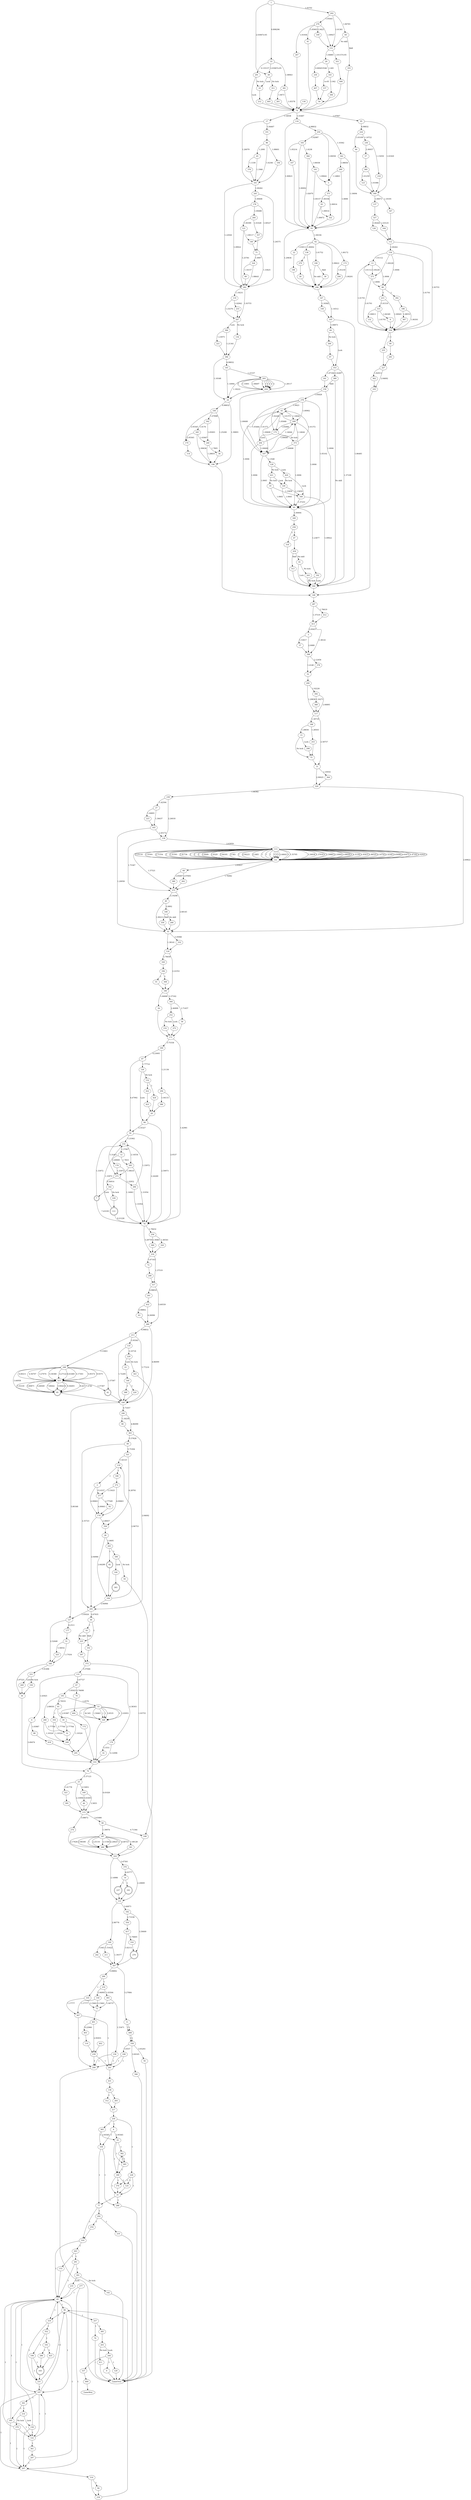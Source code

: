 digraph CityOfThievesPayoffs {
1[label ="1", shape = ellipse];
1->202 [ label = "1.05701"];
1->49 [ label = "2.03067e-05"];
1->33 [ label = "0.898296"];
2[label ="2", shape = ellipse];
2->377 [ label = "15.0337"];
2->174 [ label = "4.00663"];
3[label ="3", shape = ellipse];
3->37 [ label = "1.53017"];
3->398 [ label = "2.0089"];
4[label ="4", shape = ellipse];
4->35 [ label = "2.95565"];
4->339 [ label = "1"];
5[label ="5", shape = ellipse];
5->371;
6[label ="6", shape = ellipse];
6->333 [ label = "3.49474"];
6->88 [ label = "1.03987"];
7[label ="7", shape = doublecircle];
7->78 [ label = "7.43339"];
7->232 [ label = "1.33972"];
8[label ="8", shape = ellipse];
8->334;
9[label ="9", shape = ellipse];
9-> GameOver;
10[label ="10", shape = ellipse];
10->212;
11[label ="11", shape = ellipse];
11->408 [ label = "1"];
11->408 [ label = "1"];
12[label ="12", shape = ellipse];
12->176 [ label = "1.69909"];
12->383 [ label = "1.7653"];
13[label ="13", shape = ellipse];
13->334 [ label = "1.01701"];
13->80 [ label = "1.0006"];
13->273 [ label = "1.00228"];
14[label ="14", shape = ellipse];
14->237 [ label = "1"];
14->191 [ label = "1"];
15[label ="15", shape = ellipse];
15->298 [ label = "Luck"];
15->75 [ label = "No luck"];
16[label ="16", shape = ellipse];
16->333;
17[label ="17", shape = ellipse];
17->161 [ label = "1.26079"];
17->331 [ label = "1.04467"];
18[label ="18", shape = ellipse];
18->102 [ label = "Skill"];
18->225 [ label = "No skill"];
19[label ="19", shape = ellipse];
19->340 [ label = "1.15859"];
19->60 [ label = "1.0065"];
20[label ="20", shape = ellipse];
20->84;
21[label ="21", shape = ellipse];
21->77 [ label = "1"];
21->288 [ label = "1"];
22[label ="22", shape = ellipse];
22->198;
23[label ="23", shape = ellipse];
23->146;
24[label ="24", shape = ellipse];
24->196 [ label = "1.39893"];
24->336 [ label = "4.98832"];
25[label ="25", shape = ellipse];
25->115 [ label = "2.33994"];
25->323 [ label = "1.01778"];
25->169 [ label = "3.53851"];
26[label ="26", shape = ellipse];
26->296;
27[label ="27", shape = ellipse];
27->165 [ label = "1.36437"];
27->223 [ label = "1.44601"];
28[label ="28", shape = ellipse];
28->265 [ label = "1.0695"];
28->104 [ label = "2.64289"];
29[label ="29", shape = ellipse];
29->143 [ label = "1.045"];
29->230 [ label = "0.000453546"];
30[label ="30", shape = ellipse];
30->76;
31[label ="31", shape = ellipse];
31->364 [ label = "1.35916"];
31->329 [ label = "2.90025"];
32[label ="32", shape = ellipse];
32->249;
33[label ="33", shape = ellipse];
33->291 [ label = "0.135157"];
33->49 [ label = "2.03067e-05"];
33->381 [ label = "1.08943"];
34[label ="34", shape = ellipse];
34->171;
35[label ="35", shape = ellipse];
35->382 [ label = "1"];
35->189 [ label = "1"];
35->305 [ label = "1"];
36[label ="36", shape = ellipse];
36->196;
37[label ="37", shape = ellipse];
37->398;
38[label ="38", shape = ellipse];
38->296;
39[label ="39", shape = ellipse];
39->32 [ label = "2.77764"];
39->249 [ label = "1.10324"];
40[label ="40", shape = ellipse];
40->168 [ label = "2.0892"];
40->91 [ label = "1.90213"];
41[label ="41", shape = ellipse];
41->74;
42[label ="42", shape = doublecircle];
42->100;
43[label ="43", shape = ellipse];
43->107 [ label = "1.00608"];
43->209 [ label = "1.14644"];
43->60 [ label = "1.0006"];
43->175 [ label = "1.05068"];
44[label ="44", shape = ellipse];
44->18 [ label = "1"];
44->225 [ label = "1"];
45[label ="45", shape = ellipse];
45->376 [ label = "1.1339"];
45->161 [ label = "1.1946"];
46[label ="46", shape = ellipse];
46->115;
47[label ="47", shape = ellipse];
47->430;
48[label ="48", shape = ellipse];
48->321 [ label = "5.75304"];
48->205 [ label = "2.35723"];
49[label ="49", shape = ellipse];
49->10 [ label = "Luck"];
49->311 [ label = "No luck"];
50[label ="50", shape = ellipse];
50->232 [ label = "1.21062"];
50->271 [ label = "5.31411"];
50->78 [ label = "2.24269"];
51[label ="51", shape = ellipse];
51->348 [ label = "1.17434"];
51->325 [ label = "3.34032"];
52[label ="52", shape = ellipse];
52->200;
53[label ="53", shape = ellipse];
53->328 [ label = "1"];
53->328 [ label = "1.83951"];
53->39 [ label = "2.01987"];
53->328 [ label = "1"];
53->328 [ label = "34.545"];
53->328 [ label = "1.50461"];
53->328 [ label = "1"];
53->328 [ label = "1"];
53->328 [ label = "3.8535"];
54[label ="54", shape = ellipse];
54->74;
55[label ="55", shape = ellipse];
55->180;
56[label ="56", shape = ellipse];
56-> GameOver;
57[label ="57", shape = ellipse];
57->360;
58[label ="58", shape = ellipse];
58->171;
59[label ="59", shape = ellipse];
59-> GameOver;
60[label ="60", shape = ellipse];
60->192 [ label = "1.23877"];
60->349 [ label = "1.00004"];
61[label ="61", shape = ellipse];
61->350 [ label = "1"];
61->172 [ label = "1"];
62[label ="62", shape = ellipse];
62->136 [ label = "1.00002"];
62->190 [ label = "1.01752"];
62->296 [ label = "1.09622"];
62->22 [ label = "1.03013"];
62->173 [ label = "1.00172"];
63[label ="63", shape = ellipse];
63->280;
64[label ="64", shape = ellipse];
64->353 [ label = "Luck"];
64->309 [ label = "No luck"];
65[label ="65", shape = ellipse];
65->96 [ label = "1"];
65->197 [ label = "1"];
65->319 [ label = "1"];
66[label ="66", shape = ellipse];
66->300;
67[label ="67", shape = ellipse];
67->79 [ label = "2.76698"];
67->195 [ label = "1.95925"];
68[label ="68", shape = ellipse];
68->262 [ label = "2.07693"];
68->380 [ label = "2.85607"];
69[label ="69", shape = ellipse];
69->355 [ label = "Skill"];
69->151 [ label = "No skill"];
70[label ="70", shape = ellipse];
70-> GameOver;
71[label ="71", shape = ellipse];
71->324 [ label = "1.0997"];
71->282 [ label = "1.33625"];
72[label ="72", shape = ellipse];
72->208;
73[label ="73", shape = ellipse];
73->401;
74[label ="74", shape = ellipse];
74->95 [ label = "1.07847"];
74->17 [ label = "1.14938"];
74->116 [ label = "1.03487"];
75[label ="75", shape = ellipse];
75->31;
76[label ="76", shape = ellipse];
76->25 [ label = "2.37123"];
76->115 [ label = "4.41626"];
77[label ="77", shape = ellipse];
77->310 [ label = "1"];
77->292 [ label = "1"];
78[label ="78", shape = ellipse];
78->256 [ label = "1.78432"];
78->216 [ label = "5.28759"];
79[label ="79", shape = ellipse];
79->404;
80[label ="80", shape = ellipse];
80->215 [ label = "1"];
80->392 [ label = "1"];
81[label ="81", shape = ellipse];
81->304 [ label = "Luck"];
81->243 [ label = "No luck"];
82[label ="82", shape = doublecircle];
82->104;
83[label ="83", shape = ellipse];
83->93 [ label = "1.00672"];
83->322 [ label = "1.00014"];
84[label ="84", shape = ellipse];
84->50 [ label = "2.35327"];
84->78 [ label = "2.59973"];
85[label ="85", shape = doublecircle];
85->100;
86[label ="86", shape = ellipse];
86->161 [ label = "1.02381"];
86->194 [ label = "1.08601"];
86->45 [ label = "1.2081"];
87[label ="87", shape = ellipse];
87->120 [ label = "1.77714"];
87->50 [ label = "4.47992"];
88[label ="88", shape = ellipse];
88->418;
89[label ="89", shape = ellipse];
89->282;
90[label ="90", shape = ellipse];
90->187 [ label = "1.39974"];
90->199 [ label = "4.71364"];
91[label ="91", shape = ellipse];
91->332 [ label = "3.35946"];
91->124 [ label = "1.38141"];
92[label ="92", shape = ellipse];
92->174;
93[label ="93", shape = ellipse];
93->62 [ label = "1.06104"];
93->296 [ label = "1.29836"];
94[label ="94", shape = ellipse];
94->234;
95[label ="95", shape = ellipse];
95->224 [ label = "4.98832"];
95->300 [ label = "1.01929"];
96[label ="96", shape = ellipse];
96->197 [ label = "1"];
96->319 [ label = "1"];
96->257 [ label = "1"];
97[label ="97", shape = ellipse];
97->353;
98[label ="98", shape = ellipse];
98->363;
99[label ="99", shape = ellipse];
99->285;
100[label ="100", shape = ellipse];
100->127 [ label = "5.80348"];
100->246 [ label = "4.71057"];
101[label ="101", shape = ellipse];
101->5 [ label = "1.00642"];
101->93 [ label = "1.00157"];
102[label ="102", shape = ellipse];
102->372;
103[label ="103", shape = ellipse];
103->148;
104[label ="104", shape = ellipse];
104->118 [ label = "2.96753"];
104->205 [ label = "2.04966"];
105[label ="105", shape = ellipse];
105->304 [ label = "1.86485"];
105->64 [ label = "1.00873"];
106[label ="106", shape = ellipse];
106->231 [ label = "1"];
106->163 [ label = "1"];
107[label ="107", shape = ellipse];
107->128 [ label = "1.3548"];
107->60 [ label = "1.0065"];
108[label ="108", shape = ellipse];
108->201 [ label = "1"];
108->299 [ label = "1"];
109[label ="109", shape = ellipse];
109->151;
110[label ="110", shape = ellipse];
110->239;
111[label ="111", shape = doublecircle];
111->78 [ label = "8.21226"];
111->232 [ label = "1.33972"];
112[label ="112", shape = ellipse];
112->154 [ label = "1.00262"];
112->334 [ label = "1.93755"];
113[label ="113", shape = ellipse];
113->141 [ label = "1.24838"];
113->141 [ label = "1.37018"];
113->141 [ label = "1"];
113->141 [ label = "1.59883"];
113->141 [ label = "2.10904"];
113->141 [ label = "1.69838"];
113->141 [ label = "1"];
113->141 [ label = "2.31192"];
113->141 [ label = "1.93415"];
113->141 [ label = "1.86525"];
113->141 [ label = "2.14754"];
113->141 [ label = "2.32345"];
113->141 [ label = "5.83696"];
113->375 [ label = "1.57521"];
113->141 [ label = "2.63475"];
113->141 [ label = "1.47162"];
113->141 [ label = "2.02925"];
113->141 [ label = "1"];
113->141 [ label = "2.25116"];
113->141 [ label = "1.55501"];
113->141 [ label = "2.71554"];
113->141 [ label = "1"];
113->141 [ label = "1.31593"];
113->141 [ label = "1.41734"];
113->141 [ label = "1"];
113->141 [ label = "1"];
113->141 [ label = "1"];
113->141 [ label = "1.6449"];
113->141 [ label = "1.8329"];
113->141 [ label = "1.64181"];
113->141 [ label = "2.583"];
113->141 [ label = "1"];
113->141 [ label = "2.04225"];
113->141 [ label = "2.2483"];
113->141 [ label = "1"];
113->141 [ label = "1"];
113->141 [ label = "1"];
113->141 [ label = "1"];
113->141 [ label = "1"];
113->141 [ label = "1"];
113->141 [ label = "2.44643"];
113->141 [ label = "1"];
113->141 [ label = "1.55705"];
114[label ="114", shape = ellipse];
114->196;
115[label ="115", shape = ellipse];
115->274 [ label = "3.08672"];
115->90 [ label = "3.41666"];
116[label ="116", shape = ellipse];
116->250 [ label = "4.98832"];
116->93 [ label = "1.00823"];
117[label ="117", shape = ellipse];
117->31 [ label = "2.58757"];
117->188 [ label = "1.39719"];
118[label ="118", shape = ellipse];
118->2 [ label = "1"];
118->166 [ label = "1"];
119[label ="119", shape = ellipse];
119->247 [ label = "1.23276"];
119->233 [ label = "1.02942"];
120[label ="120", shape = ellipse];
120->84 [ label = "Luck"];
120->152 [ label = "No luck"];
121[label ="121", shape = ellipse];
121->140 [ label = "1.00117"];
121->282 [ label = "1.25781"];
122[label ="122", shape = ellipse];
122->197 [ label = "1"];
122->361 [ label = "1"];
123[label ="123", shape = ellipse];
123->300;
124[label ="124", shape = ellipse];
124->180 [ label = "2.22352"];
124->326 [ label = "2.78458"];
125[label ="125", shape = ellipse];
125->21;
126[label ="126", shape = ellipse];
126->112;
127[label ="127", shape = ellipse];
127->177 [ label = "6.2511"];
127->348 [ label = "2.52648"];
128[label ="128", shape = ellipse];
128->420 [ label = "Luck"];
128->421 [ label = "No luck"];
129[label ="129", shape = ellipse];
129-> GameOver;
130[label ="130", shape = ellipse];
130->74;
131[label ="131", shape = ellipse];
131->6 [ label = "1.43925"];
131->179 [ label = "4.38303"];
131->67 [ label = "2.67727"];
132[label ="132", shape = ellipse];
132->334;
133[label ="133", shape = ellipse];
133->160 [ label = "2.98778"];
133->182 [ label = "3.44873"];
134[label ="134", shape = ellipse];
134->396;
135[label ="135", shape = ellipse];
135->100 [ label = "1.72285"];
135->229 [ label = "3.10718"];
136[label ="136", shape = ellipse];
136->296 [ label = "1"];
136->270 [ label = "1"];
137[label ="137", shape = ellipse];
137->327;
138[label ="138", shape = ellipse];
138->283 [ label = "1"];
138->312 [ label = "1"];
139[label ="139", shape = ellipse];
139->375 [ label = "1.75367"];
139->113 [ label = "2.63959"];
140[label ="140", shape = ellipse];
140->71;
141[label ="141", shape = ellipse];
141->375 [ label = "1.76082"];
141->68 [ label = "2.93937"];
142[label ="142", shape = ellipse];
142-> GameOver;
143[label ="143", shape = ellipse];
143->306 [ label = "1.042"];
143->157 [ label = "1e-05"];
144[label ="144", shape = ellipse];
144->303;
145[label ="145", shape = ellipse];
145->293 [ label = "1.21537"];
145->24 [ label = "1.14904"];
146[label ="146", shape = ellipse];
146->388 [ label = "1"];
146->220 [ label = "1"];
147[label ="147", shape = ellipse];
147->338 [ label = "1.18382"];
147->105 [ label = "1.14512"];
148[label ="148", shape = ellipse];
148->287;
149[label ="149", shape = ellipse];
149->60 [ label = "1.0065"];
149->340 [ label = "1.15859"];
150[label ="150", shape = ellipse];
150->367 [ label = "1.17777"];
150->73 [ label = "3.15661"];
151[label ="151", shape = ellipse];
151->351 [ label = "1.01157e-05"];
151->29 [ label = "1.04885"];
152[label ="152", shape = ellipse];
152->422 [ label = "1"];
152->424 [ label = "1"];
153[label ="153", shape = ellipse];
153->65;
154[label ="154", shape = ellipse];
154->273 [ label = "1.00228"];
154->334 [ label = "1.01701"];
154->13 [ label = "1.01112"];
154->80 [ label = "1.0006"];
155[label ="155", shape = ellipse];
155->171;
156[label ="156", shape = ellipse];
156->299 [ label = "1"];
156->201 [ label = "1"];
157[label ="157", shape = ellipse];
157->54;
158[label ="158", shape = ellipse];
158->65 [ label = "1"];
158->122 [ label = "1"];
158->207 [ label = "1"];
159[label ="159", shape = ellipse];
159->278 [ label = "1.05828"];
159->107 [ label = "1.00608"];
159->60 [ label = "1.0006"];
160[label ="160", shape = ellipse];
160->242 [ label = "3.043"];
160->211 [ label = "1.51622"];
160->307 [ label = "1.39377"];
161[label ="161", shape = ellipse];
161->245 [ label = "1.00262"];
161->282 [ label = "1.22926"];
162[label ="162", shape = ellipse];
162->7 [ label = "Luck"];
162->226 [ label = "No luck"];
163[label ="163", shape = doublecircle];
163->231;
164[label ="164", shape = ellipse];
164->112;
165[label ="165", shape = ellipse];
165->139 [ label = "2.45172"];
165->91 [ label = "1.20958"];
166[label ="166", shape = ellipse];
166->272;
167[label ="167", shape = ellipse];
167->93;
168[label ="168", shape = ellipse];
168->359 [ label = "Skill"];
168->266 [ label = "No skill"];
169[label ="169", shape = ellipse];
169->46 [ label = "3.61605"];
169->115 [ label = "3.5855"];
170[label ="170", shape = ellipse];
170->114;
171[label ="171", shape = ellipse];
171->399 [ label = "3.75558"];
171->78 [ label = "1.42981"];
172[label ="172", shape = ellipse];
172->333;
173[label ="173", shape = ellipse];
173->206 [ label = "1.01218"];
173->296 [ label = "1.00201"];
174[label ="174", shape = ellipse];
174->205 [ label = "2.04966"];
174->356 [ label = "2.48457"];
175[label ="175", shape = ellipse];
175->204 [ label = "Luck"];
175->373 [ label = "No luck"];
176[label ="176", shape = ellipse];
176->271 [ label = "1.33972"];
176->78 [ label = "1.14061"];
177[label ="177", shape = ellipse];
177->51;
178[label ="178", shape = ellipse];
178->282 [ label = "1.09922"];
178->140 [ label = "1.00527"];
178->264 [ label = "1.00488"];
179[label ="179", shape = ellipse];
179->333 [ label = "4.12096"];
179->16 [ label = "5.5551"];
180[label ="180", shape = ellipse];
180->344 [ label = "3.37162"];
180->34 [ label = "1.64666"];
181[label ="181", shape = ellipse];
181->159;
182[label ="182", shape = ellipse];
182->279 [ label = "3.59009"];
182->354 [ label = "2.73338"];
183[label ="183", shape = ellipse];
183->366 [ label = "1.0238"];
183->93 [ label = "1.00002"];
183->167 [ label = "1.05214"];
184[label ="184", shape = ellipse];
184->55 [ label = "1"];
184->308 [ label = "1"];
185[label ="185", shape = ellipse];
185->122 [ label = "1"];
185->65 [ label = "1"];
185->207 [ label = "1"];
186[label ="186", shape = ellipse];
186->387 [ label = "1.08551"];
186->334 [ label = "1.06301"];
187[label ="187", shape = ellipse];
187->260 [ label = "2.96508"];
187->260 [ label = "1"];
187->260 [ label = "2.25116"];
187->260 [ label = "2.11583"];
187->260 [ label = "2.24625"];
187->341 [ label = "1.08128"];
187->260 [ label = "1"];
187->260 [ label = "4.46723"];
187->260 [ label = "2.17626"];
188[label ="188", shape = ellipse];
188->253 [ label = "1.28503"];
188->15 [ label = "1.28656"];
189[label ="189", shape = ellipse];
189->21 [ label = "1"];
189->374 [ label = "1"];
189->125 [ label = "1"];
190[label ="190", shape = ellipse];
190->38 [ label = "Skill"];
190->296 [ label = "No skill"];
191[label ="191", shape = doublecircle];
191->133;
192[label ="192", shape = ellipse];
192->304 [ label = "Luck"];
192->304 [ label = "No luck"];
193[label ="193", shape = ellipse];
193->286 [ label = "1"];
193->425 [ label = "1"];
194[label ="194", shape = ellipse];
194->161;
195[label ="195", shape = ellipse];
195->53 [ label = "1.4579"];
195->268 [ label = "2.68658"];
195->61 [ label = "2.79555"];
196[label ="196", shape = ellipse];
196->148;
197[label ="197", shape = ellipse];
197->301 [ label = "1"];
197->122 [ label = "1"];
197->65 [ label = "1"];
197->207 [ label = "1"];
198[label ="198", shape = ellipse];
198->296;
199[label ="199", shape = ellipse];
199->222;
200[label ="200", shape = ellipse];
200->117 [ label = "1.29836"];
200->394 [ label = "1.92226"];
201[label ="201", shape = ellipse];
201->431;
202[label ="202", shape = ellipse];
202->151 [ label = "1.01361"];
202->69 [ label = "1.06765"];
202->276 [ label = "1.05441"];
203[label ="203", shape = ellipse];
203->244 [ label = "Luck"];
203->411 [ label = "No luck"];
204[label ="204", shape = ellipse];
204->43 [ label = "1.01372"];
204->107 [ label = "1.00608"];
204->209 [ label = "1.14644"];
204->60 [ label = "1.0006"];
205[label ="205", shape = ellipse];
205->44 [ label = "2.67935"];
205->127 [ label = "1.05024"];
206[label ="206", shape = ellipse];
206->296;
207[label ="207", shape = ellipse];
207->314;
208[label ="208", shape = ellipse];
208->317;
209[label ="209", shape = ellipse];
209->175 [ label = "1.05068"];
209->60 [ label = "1.0006"];
209->107 [ label = "1.00608"];
209->43 [ label = "1.01372"];
210[label ="210", shape = ellipse];
210-> GameOver;
211[label ="211", shape = ellipse];
211->307;
212[label ="212", shape = ellipse];
212->74;
213[label ="213", shape = ellipse];
213->248 [ label = "3.15903"];
213->100 [ label = "5.77219"];
213->135 [ label = "2.95565"];
214[label ="214", shape = ellipse];
214->158 [ label = "Luck"];
214->379 [ label = "No luck"];
215[label ="215", shape = ellipse];
215->315 [ label = "1.01519"];
215->334 [ label = "1.00045"];
216[label ="216", shape = ellipse];
216->72 [ label = "5.47163"];
216->317 [ label = "1.37519"];
217[label ="217", shape = ellipse];
217->259;
218[label ="218", shape = ellipse];
218->300;
219[label ="219", shape = ellipse];
219->393 [ label = "1.03504"];
219->150 [ label = "2.94993"];
220[label ="220", shape = ellipse];
220->100;
221[label ="221", shape = ellipse];
221->396;
222[label ="222", shape = ellipse];
222->133 [ label = "2.14986"];
222->370 [ label = "3.47561"];
223[label ="223", shape = ellipse];
223->165;
224[label ="224", shape = ellipse];
224->66 [ label = "1.03109"];
224->236 [ label = "1.10722"];
225[label ="225", shape = ellipse];
225->397;
226[label ="226", shape = ellipse];
226->111;
227[label ="227", shape = ellipse];
227->362 [ label = "1.82913"];
227->103 [ label = "2.04692"];
228[label ="228", shape = ellipse];
228->125 [ label = "1"];
228->374 [ label = "1"];
228->21 [ label = "1"];
229[label ="229", shape = ellipse];
229->23 [ label = "Luck"];
229->343 [ label = "No luck"];
230[label ="230", shape = ellipse];
230->407;
231[label ="231", shape = ellipse];
231->96 [ label = "1"];
231->197 [ label = "1"];
232[label ="232", shape = ellipse];
232->12 [ label = "1.37907"];
232->383 [ label = "2.14554"];
233[label ="233", shape = ellipse];
233->247;
234[label ="234", shape = ellipse];
234->96;
235[label ="235", shape = ellipse];
235->65;
236[label ="236", shape = ellipse];
236->218 [ label = "1.15059"];
236->57 [ label = "1.00057"];
237[label ="237", shape = doublecircle];
237->133;
238[label ="238", shape = ellipse];
238->139 [ label = "2.24018"];
238->27 [ label = "1.42594"];
239[label ="239", shape = ellipse];
239->299 [ label = "1"];
239->201 [ label = "1"];
240[label ="240", shape = ellipse];
240->196 [ label = "1.28835"];
240->36 [ label = "1.7805"];
241[label ="241", shape = ellipse];
241->432;
242[label ="242", shape = ellipse];
242->307;
243[label ="243", shape = ellipse];
243->304;
244[label ="244", shape = ellipse];
244->129 [ label = "1"];
244->337 [ label = "1"];
244->9 [ label = "1"];
245[label ="245", shape = ellipse];
245->282 [ label = "1.26575"];
245->178 [ label = "1.00608"];
246[label ="246", shape = ellipse];
246->363 [ label = "4.86099"];
246->98 [ label = "1.18259"];
247[label ="247", shape = ellipse];
247->384 [ label = "Luck"];
247->134 [ label = "No luck"];
248[label ="248", shape = ellipse];
248->433 [ label = "5.85572"];
248->433 [ label = "9.9375"];
248->433 [ label = "6.60211"];
248->433 [ label = "4.56707"];
248->433 [ label = "3.27074"];
248->433 [ label = "6.36368"];
248->42 [ label = "3.37367"];
248->433 [ label = "4.27122"];
248->433 [ label = "6.61469"];
248->433 [ label = "5.17303"];
248->85 [ label = "3.44958"];
249[label ="249", shape = ellipse];
249->295;
250[label ="250", shape = ellipse];
250->342 [ label = "1.10362"];
250->5 [ label = "1.00058"];
250->183 [ label = "1.02087"];
251[label ="251", shape = ellipse];
251->269 [ label = "Luck"];
251->330 [ label = "No luck"];
252[label ="252", shape = ellipse];
252->275 [ label = "Luck"];
252->155 [ label = "No luck"];
253[label ="253", shape = ellipse];
253->75;
254[label ="254", shape = ellipse];
254->310;
255[label ="255", shape = ellipse];
255->227;
256[label ="256", shape = ellipse];
256->320 [ label = "1.46541"];
256->369 [ label = "2.30461"];
257[label ="257", shape = ellipse];
257->385 [ label = "1"];
257->70 [ label = "1"];
258[label ="258", shape = ellipse];
258->47 [ label = "1"];
258->318 [ label = "1"];
259[label ="259", shape = ellipse];
259->4 [ label = "1"];
259->228 [ label = "1"];
259->365 [ label = "1"];
260[label ="260", shape = ellipse];
260->222;
261[label ="261", shape = ellipse];
261->74;
262[label ="262", shape = ellipse];
262->375;
263[label ="263", shape = ellipse];
263->281 [ label = "1"];
263->153 [ label = "1"];
264[label ="264", shape = ellipse];
264->121 [ label = "1.00399"];
264->357 [ label = "1.01028"];
265[label ="265", shape = ellipse];
265->390 [ label = "1"];
265->82 [ label = "1"];
266[label ="266", shape = ellipse];
266->91;
267[label ="267", shape = ellipse];
267->74;
268[label ="268", shape = ellipse];
268->249 [ label = "1.10324"];
268->32 [ label = "2.77764"];
269[label ="269", shape = ellipse];
269->30;
270[label ="270", shape = ellipse];
270->26;
271[label ="271", shape = ellipse];
271->162 [ label = "4.56914"];
271->284 [ label = "1.22952"];
272[label ="272", shape = ellipse];
272->174 [ label = "4.00663"];
272->377 [ label = "3.15025"];
273[label ="273", shape = ellipse];
273->80 [ label = "1.0006"];
273->13 [ label = "1.01112"];
273->334 [ label = "1.01701"];
274[label ="274", shape = ellipse];
274->222;
275[label ="275", shape = ellipse];
275->171;
276[label ="276", shape = ellipse];
276->109 [ label = "1.0423"];
276->151 [ label = "1.00927"];
276->267 [ label = "1.01936"];
276->41 [ label = "1.05903"];
277[label ="277", shape = ellipse];
277->207 [ label = "1"];
277->65 [ label = "1"];
278[label ="278", shape = ellipse];
278->43 [ label = "1.0923"];
278->209 [ label = "1.00902"];
278->60 [ label = "1.05102"];
278->107 [ label = "1.05464"];
278->175 [ label = "1.02243"];
279[label ="279", shape = doublecircle];
279->307;
280[label ="280", shape = ellipse];
280->100 [ label = "4.86099"];
280->213 [ label = "4.98832"];
281[label ="281", shape = ellipse];
281->391 [ label = "1"];
281->65 [ label = "1"];
282[label ="282", shape = ellipse];
282->119 [ label = "1.19231"];
282->247 [ label = "1.93755"];
283[label ="283", shape = ellipse];
283->217;
284[label ="284", shape = ellipse];
284->232 [ label = "1.33972"];
284->78 [ label = "1.31954"];
285[label ="285", shape = ellipse];
285->227;
286[label ="286", shape = ellipse];
286->163;
287[label ="287", shape = ellipse];
287->413 [ label = "1.37519"];
287->412 [ label = "1.76619"];
288[label ="288", shape = ellipse];
288-> GameOver;
289[label ="289", shape = ellipse];
289->5 [ label = "1.14863"];
289->93 [ label = "1.0898"];
290[label ="290", shape = ellipse];
290->219 [ label = "1"];
290->335 [ label = "1"];
291[label ="291", shape = ellipse];
291->74 [ label = "Luck"];
291->10 [ label = "No luck"];
292[label ="292", shape = ellipse];
292->210 [ label = "1"];
292->254 [ label = "1"];
293[label ="293", shape = ellipse];
293->434 [ label = "1.28117"];
293->434 [ label = "1"];
293->434 [ label = "1.13001"];
293->24 [ label = "1.18222"];
293->434 [ label = "1.08497"];
293->434 [ label = "1"];
293->434 [ label = "1"];
293->434 [ label = "1"];
293->434 [ label = "1"];
293->434 [ label = "1"];
293->434 [ label = "1"];
294[label ="294", shape = ellipse];
294->386 [ label = "1.04133"];
294->78 [ label = "2.0537"];
295[label ="295", shape = ellipse];
295->333;
296[label ="296", shape = ellipse];
296->147;
297[label ="297", shape = ellipse];
297->207 [ label = "1"];
297->65 [ label = "1"];
298[label ="298", shape = ellipse];
298->75;
299[label ="299", shape = ellipse];
299-> GameOver;
300[label ="300", shape = ellipse];
300->347 [ label = "1.19195"];
300->137 [ label = "1.00073"];
301[label ="301", shape = ellipse];
301->185 [ label = "1"];
301->214 [ label = "1"];
302[label ="302", shape = ellipse];
302->240 [ label = "1.65003"];
302->345 [ label = "1.0176"];
303[label ="303", shape = doublecircle];
303->104;
304[label ="304", shape = ellipse];
304->148;
305[label ="305", shape = ellipse];
305->382 [ label = "1"];
305->189 [ label = "1"];
306[label ="306", shape = ellipse];
306->74;
307[label ="307", shape = ellipse];
307->11 [ label = "3.27884"];
307->290 [ label = "3.09892"];
308[label ="308", shape = ellipse];
308->180;
309[label ="309", shape = ellipse];
309->97;
310[label ="310", shape = ellipse];
310->65 [ label = "1"];
310->263 [ label = "1"];
311[label ="311", shape = ellipse];
311->405;
312[label ="312", shape = ellipse];
312->217;
313[label ="313", shape = ellipse];
313->304;
314[label ="314", shape = ellipse];
314->94 [ label = "1"];
314->234 [ label = "1"];
315[label ="315", shape = ellipse];
315->132 [ label = "1.00813"];
315->8 [ label = "1.04349"];
315->334 [ label = "1.01701"];
316[label ="316", shape = ellipse];
316->279;
317[label ="317", shape = ellipse];
317->280 [ label = "5.60559"];
317->241 [ label = "4.98832"];
318[label ="318", shape = ellipse];
318->304;
319[label ="319", shape = ellipse];
319->231 [ label = "1"];
319->352 [ label = "1"];
320[label ="320", shape = ellipse];
320->216;
321[label ="321", shape = ellipse];
321->118 [ label = "1.42125"];
321->356 [ label = "6.28781"];
322[label ="322", shape = ellipse];
322->93;
323[label ="323", shape = ellipse];
323->395;
324[label ="324", shape = ellipse];
324->89 [ label = "1.16157"];
324->282 [ label = "1.08643"];
325[label ="325", shape = ellipse];
325->348;
326[label ="326", shape = ellipse];
326->184;
327[label ="327", shape = ellipse];
327->126 [ label = "1.00262"];
327->164 [ label = "1.03125"];
328[label ="328", shape = ellipse];
328->333;
329[label ="329", shape = ellipse];
329->91 [ label = "2.69822"];
329->238 [ label = "1.84382"];
330[label ="330", shape = ellipse];
330->30;
331[label ="331", shape = ellipse];
331->86;
332[label ="332", shape = ellipse];
332->124;
333[label ="333", shape = ellipse];
333->76;
334[label ="334", shape = ellipse];
334->255 [ label = "1"];
334->99 [ label = "1"];
335[label ="335", shape = ellipse];
335->367 [ label = "1.17777"];
335->73 [ label = "3.15661"];
336[label ="336", shape = ellipse];
336->302 [ label = "1.07898"];
336->170 [ label = "2.95565"];
336->36 [ label = "1.25208"];
337[label ="337", shape = ellipse];
337->400;
338[label ="338", shape = ellipse];
338->105;
339[label ="339", shape = ellipse];
339->288 [ label = "1"];
339->77 [ label = "1"];
340[label ="340", shape = ellipse];
340->304 [ label = "1.09922"];
340->60 [ label = "1.37255"];
341[label ="341", shape = ellipse];
341->222;
342[label ="342", shape = ellipse];
342->93 [ label = "1.10694"];
342->289 [ label = "1.08656"];
343[label ="343", shape = ellipse];
343->199;
344[label ="344", shape = ellipse];
344->58 [ label = "2.71457"];
344->252 [ label = "2.46899"];
345[label ="345", shape = ellipse];
345->196 [ label = "1.90636"];
345->240 [ label = "1.63647"];
345->170 [ label = "2.95565"];
346[label ="346", shape = ellipse];
346-> GameOver;
347[label ="347", shape = ellipse];
347->112;
348[label ="348", shape = ellipse];
348->30 [ label = "2.97221"];
348->251 [ label = "1.01496"];
349[label ="349", shape = ellipse];
349->258;
350[label ="350", shape = ellipse];
350->249 [ label = "1.10324"];
350->32 [ label = "2.77764"];
351[label ="351", shape = ellipse];
351->406;
352[label ="352", shape = ellipse];
352->193 [ label = "1"];
352->106 [ label = "1"];
353[label ="353", shape = ellipse];
353->389 [ label = "1.02497"];
353->304 [ label = "1.37109"];
353->181 [ label = "1.07184"];
354[label ="354", shape = ellipse];
354->417;
355[label ="355", shape = ellipse];
355->74;
356[label ="356", shape = ellipse];
356->28;
357[label ="357", shape = ellipse];
357->71;
358[label ="358", shape = ellipse];
358->108 [ label = "3.0557"];
358->346 [ label = "3.00165"];
358->56 [ label = "3.05293"];
359[label ="359", shape = ellipse];
359->91;
360[label ="360", shape = ellipse];
360->300 [ label = "1.01086"];
360->123 [ label = "1.01259"];
361[label ="361", shape = ellipse];
361->297;
362[label ="362", shape = ellipse];
362->103;
363[label ="363", shape = ellipse];
363->48 [ label = "5.57828"];
363->205 [ label = "2.04692"];
364[label ="364", shape = ellipse];
364->329;
365[label ="365", shape = ellipse];
365->35 [ label = "2.95565"];
365->339 [ label = "1"];
366[label ="366", shape = ellipse];
366->93 [ label = "1.02679"];
366->101 [ label = "1.00038"];
367[label ="367", shape = ellipse];
367->201 [ label = "1"];
367->299 [ label = "1"];
368[label ="368", shape = ellipse];
368->117;
369[label ="369", shape = ellipse];
369->216;
370[label ="370", shape = ellipse];
370->133 [ label = "2.20809"];
370->14 [ label = "4.03777"];
371[label ="371", shape = ellipse];
371->322 [ label = "1.00014"];
371->83 [ label = "1.00356"];
372[label ="372", shape = ellipse];
372->333 [ label = "1.93755"];
372->131 [ label = "3.37046"];
373[label ="373", shape = ellipse];
373->43 [ label = "1.01372"];
373->209 [ label = "1.14644"];
373->60 [ label = "1.0006"];
373->107 [ label = "1.00608"];
374[label ="374", shape = ellipse];
374->21;
375[label ="375", shape = ellipse];
375->40 [ label = "2.19298"];
375->91 [ label = "2.68145"];
376[label ="376", shape = ellipse];
376->161;
377[label ="377", shape = ellipse];
377->174 [ label = "4.00663"];
377->92 [ label = "2.77549"];
378[label ="378", shape = ellipse];
378->52;
379[label ="379", shape = ellipse];
379->122 [ label = "1"];
379->207 [ label = "1"];
379->65 [ label = "1"];
380[label ="380", shape = ellipse];
380->375;
381[label ="381", shape = ellipse];
381->74 [ label = "1.05578"];
381->261 [ label = "1.0673"];
382[label ="382", shape = ellipse];
382->305 [ label = "1"];
382->189 [ label = "1"];
383[label ="383", shape = ellipse];
383->271 [ label = "1.39618"];
383->78 [ label = "1.31954"];
384[label ="384", shape = ellipse];
384->221 [ label = "1.23975"];
384->396 [ label = "1.21341"];
385[label ="385", shape = ellipse];
385->203;
386[label ="386", shape = ellipse];
386->20;
387[label ="387", shape = ellipse];
387->334;
388[label ="388", shape = ellipse];
388->100;
389[label ="389", shape = ellipse];
389->159 [ label = "Skill"];
389->304 [ label = "No skill"];
390[label ="390", shape = ellipse];
390->144 [ label = "Luck"];
390->59 [ label = "No luck"];
391[label ="391", shape = ellipse];
391->235 [ label = "Luck"];
391->142 [ label = "No luck"];
392[label ="392", shape = ellipse];
392->186;
393[label ="393", shape = ellipse];
393->156 [ label = "1.53471"];
393->73 [ label = "1.04737"];
394[label ="394", shape = ellipse];
394->368 [ label = "1.16271"];
394->117 [ label = "2.00895"];
395[label ="395", shape = ellipse];
395->115;
396[label ="396", shape = ellipse];
396->24 [ label = "1.18348"];
396->145 [ label = "4.98832"];
397[label ="397", shape = ellipse];
397->372;
398[label ="398", shape = ellipse];
398->378 [ label = "2.12456"];
398->52 [ label = "1.4148"];
399[label ="399", shape = ellipse];
399->294 [ label = "1.21136"];
399->87 [ label = "4.23005"];
400[label ="400", shape = ellipse];
400-> GameWon;
401[label ="401", shape = ellipse];
401->403 [ label = "9.22966"];
401->239 [ label = "2.95955"];
402[label ="402", shape = ellipse];
402->239;
403[label ="403", shape = ellipse];
403->110;
404[label ="404", shape = ellipse];
404->295;
405[label ="405", shape = ellipse];
405->74;
406[label ="406", shape = ellipse];
406->54;
407[label ="407", shape = ellipse];
407->54;
408[label ="408", shape = ellipse];
408->358 [ label = "1"];
408->358 [ label = "1"];
411[label ="411", shape = ellipse];
411-> GameOver;
412[label ="412", shape = ellipse];
412->413;
413[label ="413", shape = ellipse];
413->3 [ label = "2.05637"];
413->398 [ label = "1.38141"];
417[label ="417", shape = ellipse];
417->307 [ label = "1.62111"];
417->316 [ label = "5.76605"];
418[label ="418", shape = ellipse];
418->295;
420[label ="420", shape = ellipse];
420->340 [ label = "Luck"];
420->149 [ label = "No luck"];
421[label ="421", shape = ellipse];
421->149 [ label = "Luck"];
421->19 [ label = "No luck"];
422[label ="422", shape = ellipse];
422->423;
423[label ="423", shape = ellipse];
423->20;
424[label ="424", shape = ellipse];
424->20;
425[label ="425", shape = ellipse];
425->163;
430[label ="430", shape = ellipse];
430->313 [ label = "Skill"];
430->81 [ label = "No skill"];
431[label ="431", shape = ellipse];
431->138;
432[label ="432", shape = ellipse];
432->63 [ label = "2.08802"];
432->280 [ label = "4.26006"];
433[label ="433", shape = ellipse];
433->85 [ label = "8.425"];
433->42 [ label = "3.37367"];
433->85 [ label = "7.4742"];
433->85 [ label = "5.55318"];
433->85 [ label = "3.80871"];
433->85 [ label = "4.46049"];
433->85 [ label = "7.68442"];
433->85 [ label = "3.90423"];
433->85 [ label = "1"];
433->85 [ label = "5.04493"];
434[label ="434", shape = ellipse];
434->24;
}
